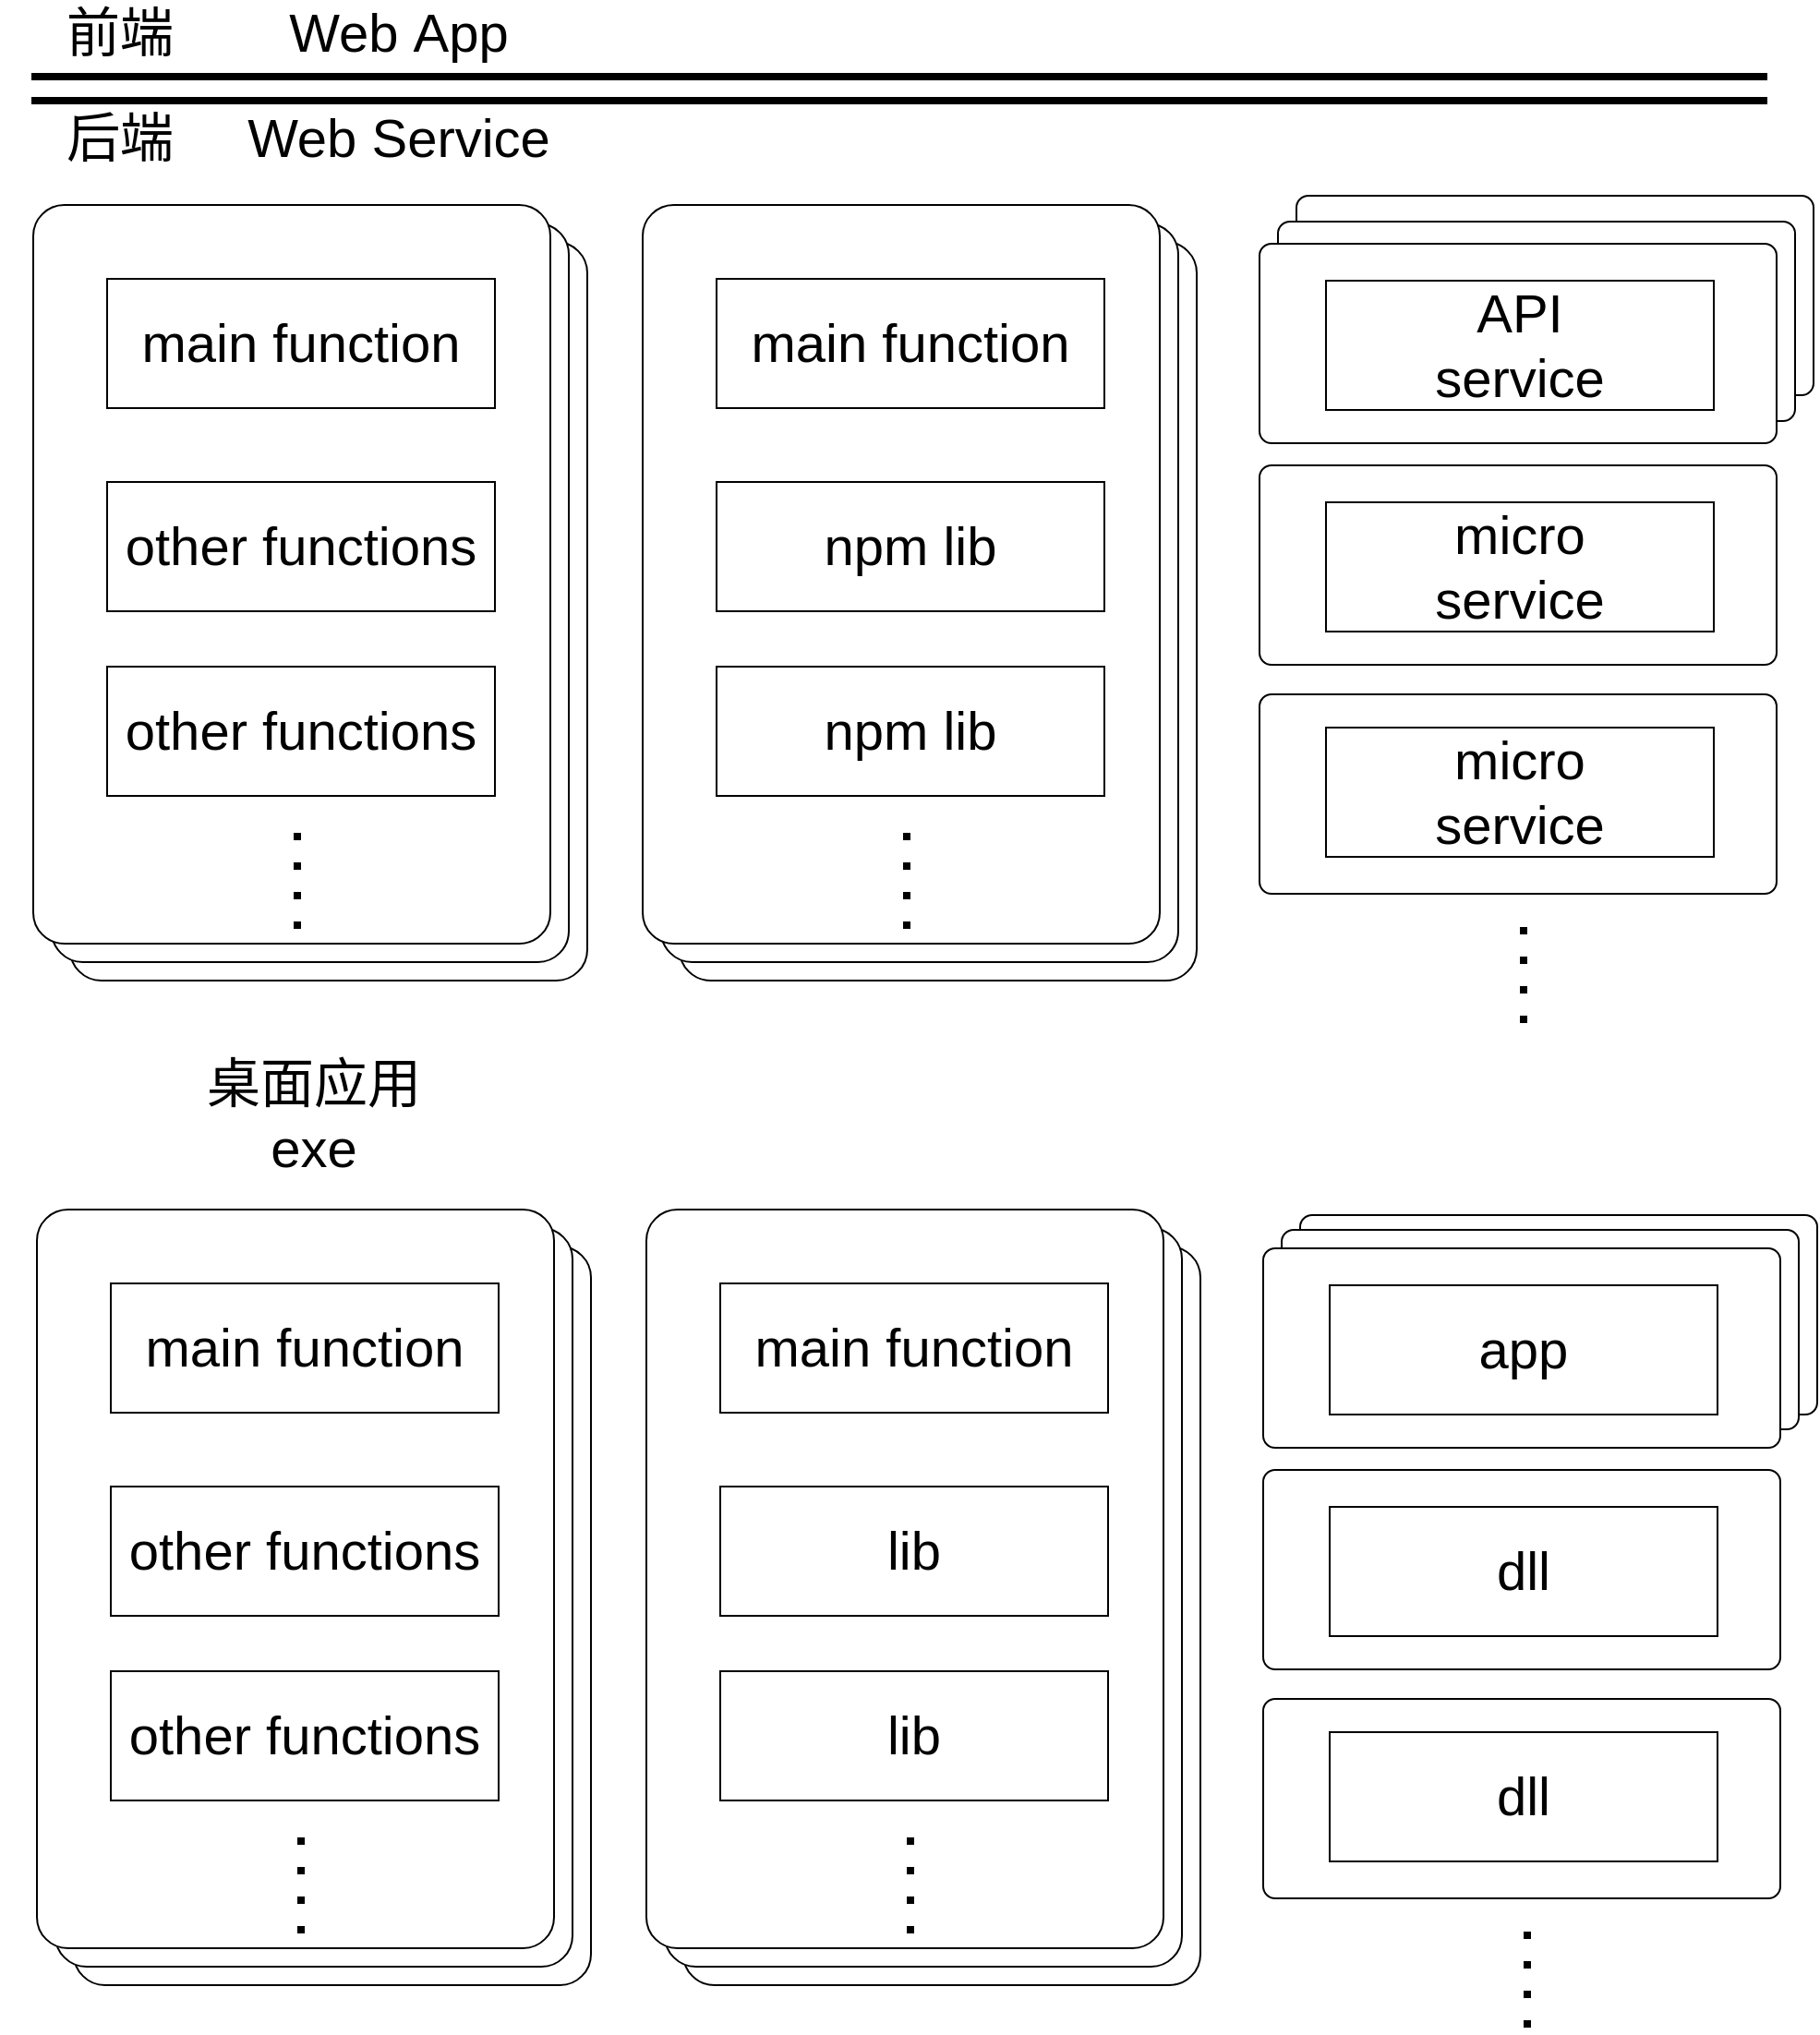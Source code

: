 <mxfile version="18.1.3" type="device"><diagram id="zgsTAzzLJ7DFiXQj0wiB" name="Page-1"><mxGraphModel dx="1354" dy="862" grid="1" gridSize="10" guides="1" tooltips="1" connect="1" arrows="1" fold="1" page="1" pageScale="1" pageWidth="827" pageHeight="1169" math="0" shadow="0"><root><mxCell id="0"/><mxCell id="1" parent="0"/><mxCell id="J3GcL5P62VMoTeNgtJRd-55" value="" style="rounded=1;whiteSpace=wrap;html=1;arcSize=6;" vertex="1" parent="1"><mxGeometry x="725" y="157" width="280" height="108" as="geometry"/></mxCell><mxCell id="J3GcL5P62VMoTeNgtJRd-54" value="" style="rounded=1;whiteSpace=wrap;html=1;arcSize=6;" vertex="1" parent="1"><mxGeometry x="715" y="171" width="280" height="108" as="geometry"/></mxCell><mxCell id="J3GcL5P62VMoTeNgtJRd-51" value="" style="rounded=1;whiteSpace=wrap;html=1;arcSize=6;" vertex="1" parent="1"><mxGeometry x="727" y="709" width="280" height="108" as="geometry"/></mxCell><mxCell id="J3GcL5P62VMoTeNgtJRd-50" value="" style="rounded=1;whiteSpace=wrap;html=1;arcSize=6;" vertex="1" parent="1"><mxGeometry x="717" y="717" width="280" height="108" as="geometry"/></mxCell><mxCell id="J3GcL5P62VMoTeNgtJRd-27" value="" style="rounded=1;whiteSpace=wrap;html=1;arcSize=6;" vertex="1" parent="1"><mxGeometry x="391" y="182" width="280" height="400" as="geometry"/></mxCell><mxCell id="J3GcL5P62VMoTeNgtJRd-26" value="" style="rounded=1;whiteSpace=wrap;html=1;arcSize=6;" vertex="1" parent="1"><mxGeometry x="381" y="172" width="280" height="400" as="geometry"/></mxCell><mxCell id="J3GcL5P62VMoTeNgtJRd-25" value="" style="rounded=1;whiteSpace=wrap;html=1;arcSize=6;" vertex="1" parent="1"><mxGeometry x="61" y="182" width="280" height="400" as="geometry"/></mxCell><mxCell id="J3GcL5P62VMoTeNgtJRd-24" value="" style="rounded=1;whiteSpace=wrap;html=1;arcSize=6;" vertex="1" parent="1"><mxGeometry x="51" y="172" width="280" height="400" as="geometry"/></mxCell><mxCell id="J3GcL5P62VMoTeNgtJRd-20" value="" style="rounded=1;whiteSpace=wrap;html=1;arcSize=6;" vertex="1" parent="1"><mxGeometry x="705" y="183" width="280" height="108" as="geometry"/></mxCell><mxCell id="J3GcL5P62VMoTeNgtJRd-19" value="" style="rounded=1;whiteSpace=wrap;html=1;arcSize=6;" vertex="1" parent="1"><mxGeometry x="705" y="303" width="280" height="108" as="geometry"/></mxCell><mxCell id="J3GcL5P62VMoTeNgtJRd-18" value="" style="rounded=1;whiteSpace=wrap;html=1;arcSize=6;" vertex="1" parent="1"><mxGeometry x="705" y="427" width="280" height="108" as="geometry"/></mxCell><mxCell id="J3GcL5P62VMoTeNgtJRd-1" value="" style="rounded=1;whiteSpace=wrap;html=1;arcSize=6;" vertex="1" parent="1"><mxGeometry x="41" y="162" width="280" height="400" as="geometry"/></mxCell><mxCell id="J3GcL5P62VMoTeNgtJRd-2" value="main&amp;nbsp;function" style="rounded=0;whiteSpace=wrap;html=1;fontSize=29;" vertex="1" parent="1"><mxGeometry x="81" y="202" width="210" height="70" as="geometry"/></mxCell><mxCell id="J3GcL5P62VMoTeNgtJRd-3" value="other functions" style="rounded=0;whiteSpace=wrap;html=1;fontSize=29;" vertex="1" parent="1"><mxGeometry x="81" y="312" width="210" height="70" as="geometry"/></mxCell><mxCell id="J3GcL5P62VMoTeNgtJRd-4" value="other functions" style="rounded=0;whiteSpace=wrap;html=1;fontSize=29;" vertex="1" parent="1"><mxGeometry x="81" y="412" width="210" height="70" as="geometry"/></mxCell><mxCell id="J3GcL5P62VMoTeNgtJRd-5" value="" style="endArrow=none;dashed=1;html=1;dashPattern=1 3;strokeWidth=4;rounded=0;fontSize=29;" edge="1" parent="1"><mxGeometry width="50" height="50" relative="1" as="geometry"><mxPoint x="184" y="554" as="sourcePoint"/><mxPoint x="184" y="494" as="targetPoint"/></mxGeometry></mxCell><mxCell id="J3GcL5P62VMoTeNgtJRd-6" value="" style="rounded=1;whiteSpace=wrap;html=1;arcSize=6;" vertex="1" parent="1"><mxGeometry x="371" y="162" width="280" height="400" as="geometry"/></mxCell><mxCell id="J3GcL5P62VMoTeNgtJRd-7" value="main&amp;nbsp;function" style="rounded=0;whiteSpace=wrap;html=1;fontSize=29;" vertex="1" parent="1"><mxGeometry x="411" y="202" width="210" height="70" as="geometry"/></mxCell><mxCell id="J3GcL5P62VMoTeNgtJRd-8" value="npm&amp;nbsp;lib" style="rounded=0;whiteSpace=wrap;html=1;fontSize=29;" vertex="1" parent="1"><mxGeometry x="411" y="312" width="210" height="70" as="geometry"/></mxCell><mxCell id="J3GcL5P62VMoTeNgtJRd-9" value="npm&amp;nbsp;lib" style="rounded=0;whiteSpace=wrap;html=1;fontSize=29;" vertex="1" parent="1"><mxGeometry x="411" y="412" width="210" height="70" as="geometry"/></mxCell><mxCell id="J3GcL5P62VMoTeNgtJRd-10" value="" style="endArrow=none;dashed=1;html=1;dashPattern=1 3;strokeWidth=4;rounded=0;fontSize=29;" edge="1" parent="1"><mxGeometry width="50" height="50" relative="1" as="geometry"><mxPoint x="514" y="554" as="sourcePoint"/><mxPoint x="514" y="494" as="targetPoint"/></mxGeometry></mxCell><mxCell id="J3GcL5P62VMoTeNgtJRd-12" value="API&lt;br&gt;service" style="rounded=0;whiteSpace=wrap;html=1;fontSize=29;" vertex="1" parent="1"><mxGeometry x="741" y="203" width="210" height="70" as="geometry"/></mxCell><mxCell id="J3GcL5P62VMoTeNgtJRd-13" value="micro&lt;br&gt;service" style="rounded=0;whiteSpace=wrap;html=1;fontSize=29;" vertex="1" parent="1"><mxGeometry x="741" y="323" width="210" height="70" as="geometry"/></mxCell><mxCell id="J3GcL5P62VMoTeNgtJRd-14" value="micro&lt;br&gt;service" style="rounded=0;whiteSpace=wrap;html=1;fontSize=29;" vertex="1" parent="1"><mxGeometry x="741" y="445" width="210" height="70" as="geometry"/></mxCell><mxCell id="J3GcL5P62VMoTeNgtJRd-15" value="" style="endArrow=none;dashed=1;html=1;dashPattern=1 3;strokeWidth=4;rounded=0;fontSize=29;" edge="1" parent="1"><mxGeometry width="50" height="50" relative="1" as="geometry"><mxPoint x="848" y="605" as="sourcePoint"/><mxPoint x="848" y="545" as="targetPoint"/></mxGeometry></mxCell><mxCell id="J3GcL5P62VMoTeNgtJRd-21" value="" style="shape=link;html=1;rounded=0;fontSize=29;strokeWidth=4;width=10;" edge="1" parent="1"><mxGeometry width="100" relative="1" as="geometry"><mxPoint x="40" y="99" as="sourcePoint"/><mxPoint x="980" y="99" as="targetPoint"/></mxGeometry></mxCell><mxCell id="J3GcL5P62VMoTeNgtJRd-22" value="前端" style="text;html=1;strokeColor=none;fillColor=none;align=center;verticalAlign=middle;whiteSpace=wrap;rounded=0;fontSize=29;" vertex="1" parent="1"><mxGeometry x="23" y="54" width="130" height="30" as="geometry"/></mxCell><mxCell id="J3GcL5P62VMoTeNgtJRd-23" value="后端" style="text;html=1;strokeColor=none;fillColor=none;align=center;verticalAlign=middle;whiteSpace=wrap;rounded=0;fontSize=29;" vertex="1" parent="1"><mxGeometry x="23" y="111" width="130" height="30" as="geometry"/></mxCell><mxCell id="J3GcL5P62VMoTeNgtJRd-28" value="" style="rounded=1;whiteSpace=wrap;html=1;arcSize=6;" vertex="1" parent="1"><mxGeometry x="393" y="726" width="280" height="400" as="geometry"/></mxCell><mxCell id="J3GcL5P62VMoTeNgtJRd-29" value="" style="rounded=1;whiteSpace=wrap;html=1;arcSize=6;" vertex="1" parent="1"><mxGeometry x="383" y="716" width="280" height="400" as="geometry"/></mxCell><mxCell id="J3GcL5P62VMoTeNgtJRd-30" value="" style="rounded=1;whiteSpace=wrap;html=1;arcSize=6;" vertex="1" parent="1"><mxGeometry x="63" y="726" width="280" height="400" as="geometry"/></mxCell><mxCell id="J3GcL5P62VMoTeNgtJRd-31" value="" style="rounded=1;whiteSpace=wrap;html=1;arcSize=6;" vertex="1" parent="1"><mxGeometry x="53" y="716" width="280" height="400" as="geometry"/></mxCell><mxCell id="J3GcL5P62VMoTeNgtJRd-32" value="" style="rounded=1;whiteSpace=wrap;html=1;arcSize=6;" vertex="1" parent="1"><mxGeometry x="707" y="727" width="280" height="108" as="geometry"/></mxCell><mxCell id="J3GcL5P62VMoTeNgtJRd-33" value="" style="rounded=1;whiteSpace=wrap;html=1;arcSize=6;" vertex="1" parent="1"><mxGeometry x="707" y="847" width="280" height="108" as="geometry"/></mxCell><mxCell id="J3GcL5P62VMoTeNgtJRd-34" value="" style="rounded=1;whiteSpace=wrap;html=1;arcSize=6;" vertex="1" parent="1"><mxGeometry x="707" y="971" width="280" height="108" as="geometry"/></mxCell><mxCell id="J3GcL5P62VMoTeNgtJRd-35" value="" style="rounded=1;whiteSpace=wrap;html=1;arcSize=6;" vertex="1" parent="1"><mxGeometry x="43" y="706" width="280" height="400" as="geometry"/></mxCell><mxCell id="J3GcL5P62VMoTeNgtJRd-36" value="main&amp;nbsp;function" style="rounded=0;whiteSpace=wrap;html=1;fontSize=29;" vertex="1" parent="1"><mxGeometry x="83" y="746" width="210" height="70" as="geometry"/></mxCell><mxCell id="J3GcL5P62VMoTeNgtJRd-37" value="other functions" style="rounded=0;whiteSpace=wrap;html=1;fontSize=29;" vertex="1" parent="1"><mxGeometry x="83" y="856" width="210" height="70" as="geometry"/></mxCell><mxCell id="J3GcL5P62VMoTeNgtJRd-38" value="other functions" style="rounded=0;whiteSpace=wrap;html=1;fontSize=29;" vertex="1" parent="1"><mxGeometry x="83" y="956" width="210" height="70" as="geometry"/></mxCell><mxCell id="J3GcL5P62VMoTeNgtJRd-39" value="" style="endArrow=none;dashed=1;html=1;dashPattern=1 3;strokeWidth=4;rounded=0;fontSize=29;" edge="1" parent="1"><mxGeometry width="50" height="50" relative="1" as="geometry"><mxPoint x="186" y="1098" as="sourcePoint"/><mxPoint x="186" y="1038" as="targetPoint"/></mxGeometry></mxCell><mxCell id="J3GcL5P62VMoTeNgtJRd-40" value="" style="rounded=1;whiteSpace=wrap;html=1;arcSize=6;" vertex="1" parent="1"><mxGeometry x="373" y="706" width="280" height="400" as="geometry"/></mxCell><mxCell id="J3GcL5P62VMoTeNgtJRd-41" value="main&amp;nbsp;function" style="rounded=0;whiteSpace=wrap;html=1;fontSize=29;" vertex="1" parent="1"><mxGeometry x="413" y="746" width="210" height="70" as="geometry"/></mxCell><mxCell id="J3GcL5P62VMoTeNgtJRd-42" value="lib" style="rounded=0;whiteSpace=wrap;html=1;fontSize=29;" vertex="1" parent="1"><mxGeometry x="413" y="856" width="210" height="70" as="geometry"/></mxCell><mxCell id="J3GcL5P62VMoTeNgtJRd-43" value="lib" style="rounded=0;whiteSpace=wrap;html=1;fontSize=29;" vertex="1" parent="1"><mxGeometry x="413" y="956" width="210" height="70" as="geometry"/></mxCell><mxCell id="J3GcL5P62VMoTeNgtJRd-44" value="" style="endArrow=none;dashed=1;html=1;dashPattern=1 3;strokeWidth=4;rounded=0;fontSize=29;" edge="1" parent="1"><mxGeometry width="50" height="50" relative="1" as="geometry"><mxPoint x="516" y="1098" as="sourcePoint"/><mxPoint x="516" y="1038" as="targetPoint"/></mxGeometry></mxCell><mxCell id="J3GcL5P62VMoTeNgtJRd-45" value="app" style="rounded=0;whiteSpace=wrap;html=1;fontSize=29;" vertex="1" parent="1"><mxGeometry x="743" y="747" width="210" height="70" as="geometry"/></mxCell><mxCell id="J3GcL5P62VMoTeNgtJRd-46" value="dll" style="rounded=0;whiteSpace=wrap;html=1;fontSize=29;" vertex="1" parent="1"><mxGeometry x="743" y="867" width="210" height="70" as="geometry"/></mxCell><mxCell id="J3GcL5P62VMoTeNgtJRd-47" value="dll" style="rounded=0;whiteSpace=wrap;html=1;fontSize=29;" vertex="1" parent="1"><mxGeometry x="743" y="989" width="210" height="70" as="geometry"/></mxCell><mxCell id="J3GcL5P62VMoTeNgtJRd-48" value="" style="endArrow=none;dashed=1;html=1;dashPattern=1 3;strokeWidth=4;rounded=0;fontSize=29;" edge="1" parent="1"><mxGeometry width="50" height="50" relative="1" as="geometry"><mxPoint x="850" y="1149" as="sourcePoint"/><mxPoint x="850" y="1089" as="targetPoint"/></mxGeometry></mxCell><mxCell id="J3GcL5P62VMoTeNgtJRd-49" value="桌面应用&lt;br&gt;exe" style="text;html=1;strokeColor=none;fillColor=none;align=center;verticalAlign=middle;whiteSpace=wrap;rounded=0;fontSize=29;" vertex="1" parent="1"><mxGeometry x="128" y="640" width="130" height="30" as="geometry"/></mxCell><mxCell id="J3GcL5P62VMoTeNgtJRd-52" value="Web&amp;nbsp;App" style="text;html=1;strokeColor=none;fillColor=none;align=center;verticalAlign=middle;whiteSpace=wrap;rounded=0;fontSize=29;" vertex="1" parent="1"><mxGeometry x="174" y="54" width="130" height="30" as="geometry"/></mxCell><mxCell id="J3GcL5P62VMoTeNgtJRd-53" value="Web&amp;nbsp;Service" style="text;html=1;strokeColor=none;fillColor=none;align=center;verticalAlign=middle;whiteSpace=wrap;rounded=0;fontSize=29;" vertex="1" parent="1"><mxGeometry x="174" y="111" width="130" height="30" as="geometry"/></mxCell></root></mxGraphModel></diagram></mxfile>